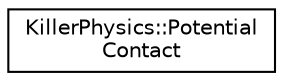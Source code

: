 digraph "Graphical Class Hierarchy"
{
  edge [fontname="Helvetica",fontsize="10",labelfontname="Helvetica",labelfontsize="10"];
  node [fontname="Helvetica",fontsize="10",shape=record];
  rankdir="LR";
  Node0 [label="KillerPhysics::Potential\lContact",height=0.2,width=0.4,color="black", fillcolor="white", style="filled",URL="$struct_killer_physics_1_1_potential_contact.html"];
}
